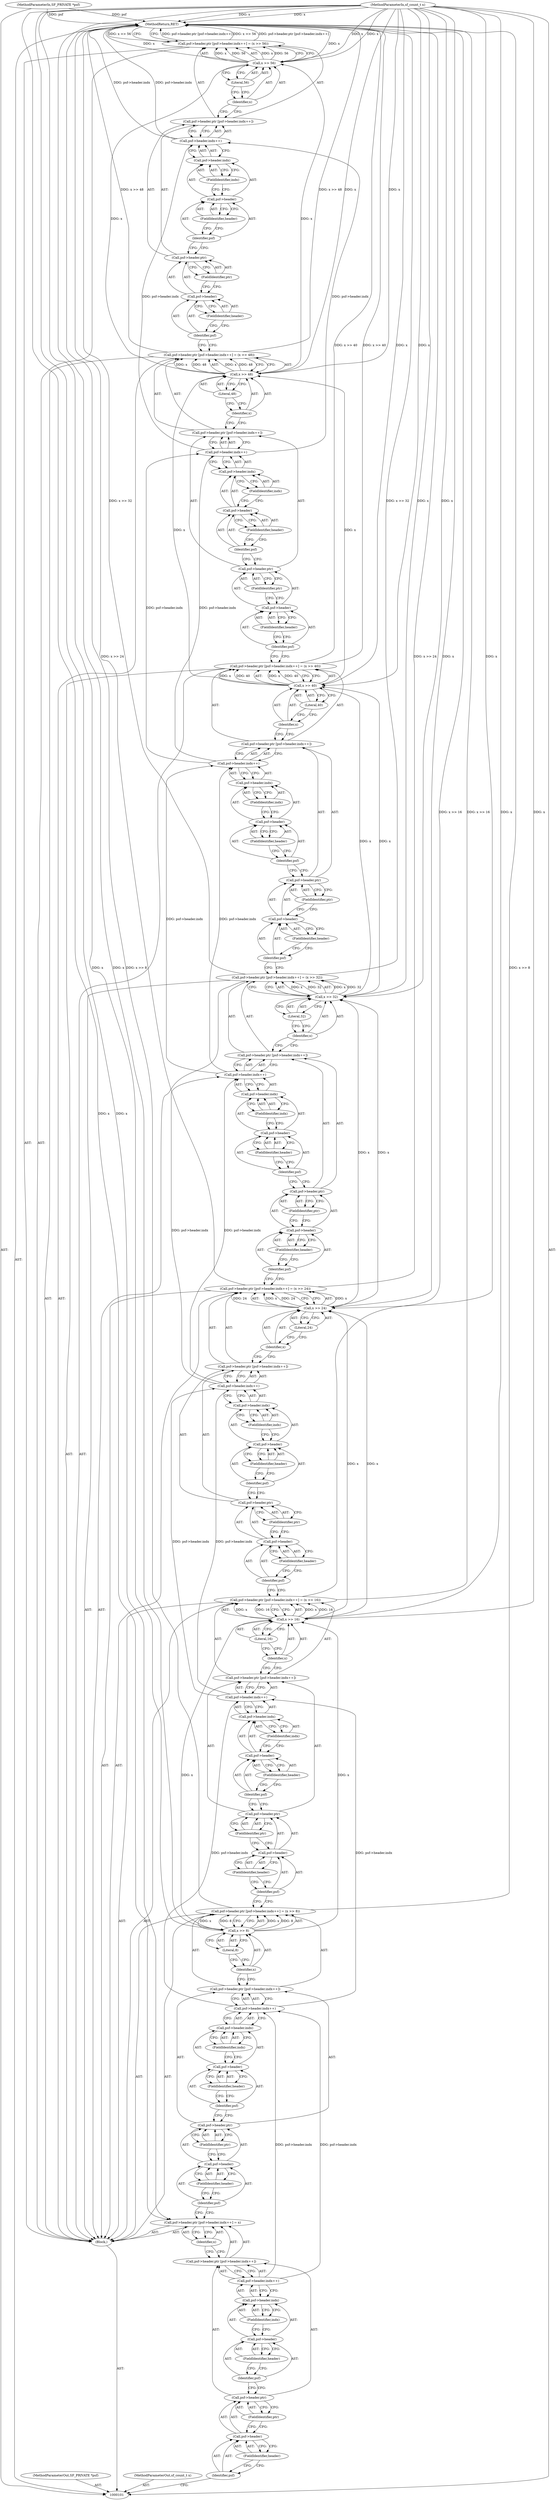 digraph "0_libsndfile_708e996c87c5fae77b104ccfeb8f6db784c32074_8" {
"1000231" [label="(MethodReturn,RET)"];
"1000102" [label="(MethodParameterIn,SF_PRIVATE *psf)"];
"1000266" [label="(MethodParameterOut,SF_PRIVATE *psf)"];
"1000103" [label="(MethodParameterIn,sf_count_t x)"];
"1000267" [label="(MethodParameterOut,sf_count_t x)"];
"1000104" [label="(Block,)"];
"1000105" [label="(Call,psf->header.ptr [psf->header.indx++] = x)"];
"1000106" [label="(Call,psf->header.ptr [psf->header.indx++])"];
"1000107" [label="(Call,psf->header.ptr)"];
"1000108" [label="(Call,psf->header)"];
"1000109" [label="(Identifier,psf)"];
"1000111" [label="(FieldIdentifier,ptr)"];
"1000112" [label="(Call,psf->header.indx++)"];
"1000113" [label="(Call,psf->header.indx)"];
"1000114" [label="(Call,psf->header)"];
"1000115" [label="(Identifier,psf)"];
"1000116" [label="(FieldIdentifier,header)"];
"1000117" [label="(FieldIdentifier,indx)"];
"1000118" [label="(Identifier,x)"];
"1000110" [label="(FieldIdentifier,header)"];
"1000119" [label="(Call,psf->header.ptr [psf->header.indx++] = (x >> 8))"];
"1000120" [label="(Call,psf->header.ptr [psf->header.indx++])"];
"1000121" [label="(Call,psf->header.ptr)"];
"1000122" [label="(Call,psf->header)"];
"1000123" [label="(Identifier,psf)"];
"1000125" [label="(FieldIdentifier,ptr)"];
"1000126" [label="(Call,psf->header.indx++)"];
"1000127" [label="(Call,psf->header.indx)"];
"1000128" [label="(Call,psf->header)"];
"1000129" [label="(Identifier,psf)"];
"1000130" [label="(FieldIdentifier,header)"];
"1000131" [label="(FieldIdentifier,indx)"];
"1000132" [label="(Call,x >> 8)"];
"1000133" [label="(Identifier,x)"];
"1000134" [label="(Literal,8)"];
"1000124" [label="(FieldIdentifier,header)"];
"1000135" [label="(Call,psf->header.ptr [psf->header.indx++] = (x >> 16))"];
"1000136" [label="(Call,psf->header.ptr [psf->header.indx++])"];
"1000137" [label="(Call,psf->header.ptr)"];
"1000138" [label="(Call,psf->header)"];
"1000139" [label="(Identifier,psf)"];
"1000141" [label="(FieldIdentifier,ptr)"];
"1000142" [label="(Call,psf->header.indx++)"];
"1000143" [label="(Call,psf->header.indx)"];
"1000144" [label="(Call,psf->header)"];
"1000145" [label="(Identifier,psf)"];
"1000146" [label="(FieldIdentifier,header)"];
"1000147" [label="(FieldIdentifier,indx)"];
"1000148" [label="(Call,x >> 16)"];
"1000149" [label="(Identifier,x)"];
"1000150" [label="(Literal,16)"];
"1000140" [label="(FieldIdentifier,header)"];
"1000151" [label="(Call,psf->header.ptr [psf->header.indx++] = (x >> 24))"];
"1000152" [label="(Call,psf->header.ptr [psf->header.indx++])"];
"1000153" [label="(Call,psf->header.ptr)"];
"1000154" [label="(Call,psf->header)"];
"1000155" [label="(Identifier,psf)"];
"1000157" [label="(FieldIdentifier,ptr)"];
"1000158" [label="(Call,psf->header.indx++)"];
"1000159" [label="(Call,psf->header.indx)"];
"1000160" [label="(Call,psf->header)"];
"1000161" [label="(Identifier,psf)"];
"1000162" [label="(FieldIdentifier,header)"];
"1000163" [label="(FieldIdentifier,indx)"];
"1000164" [label="(Call,x >> 24)"];
"1000165" [label="(Identifier,x)"];
"1000166" [label="(Literal,24)"];
"1000156" [label="(FieldIdentifier,header)"];
"1000167" [label="(Call,psf->header.ptr [psf->header.indx++] = (x >> 32))"];
"1000168" [label="(Call,psf->header.ptr [psf->header.indx++])"];
"1000169" [label="(Call,psf->header.ptr)"];
"1000170" [label="(Call,psf->header)"];
"1000171" [label="(Identifier,psf)"];
"1000173" [label="(FieldIdentifier,ptr)"];
"1000174" [label="(Call,psf->header.indx++)"];
"1000175" [label="(Call,psf->header.indx)"];
"1000176" [label="(Call,psf->header)"];
"1000177" [label="(Identifier,psf)"];
"1000178" [label="(FieldIdentifier,header)"];
"1000179" [label="(FieldIdentifier,indx)"];
"1000180" [label="(Call,x >> 32)"];
"1000181" [label="(Identifier,x)"];
"1000182" [label="(Literal,32)"];
"1000172" [label="(FieldIdentifier,header)"];
"1000183" [label="(Call,psf->header.ptr [psf->header.indx++] = (x >> 40))"];
"1000184" [label="(Call,psf->header.ptr [psf->header.indx++])"];
"1000185" [label="(Call,psf->header.ptr)"];
"1000186" [label="(Call,psf->header)"];
"1000187" [label="(Identifier,psf)"];
"1000189" [label="(FieldIdentifier,ptr)"];
"1000190" [label="(Call,psf->header.indx++)"];
"1000191" [label="(Call,psf->header.indx)"];
"1000192" [label="(Call,psf->header)"];
"1000193" [label="(Identifier,psf)"];
"1000194" [label="(FieldIdentifier,header)"];
"1000195" [label="(FieldIdentifier,indx)"];
"1000196" [label="(Call,x >> 40)"];
"1000197" [label="(Identifier,x)"];
"1000198" [label="(Literal,40)"];
"1000188" [label="(FieldIdentifier,header)"];
"1000199" [label="(Call,psf->header.ptr [psf->header.indx++] = (x >> 48))"];
"1000200" [label="(Call,psf->header.ptr [psf->header.indx++])"];
"1000201" [label="(Call,psf->header.ptr)"];
"1000202" [label="(Call,psf->header)"];
"1000203" [label="(Identifier,psf)"];
"1000205" [label="(FieldIdentifier,ptr)"];
"1000206" [label="(Call,psf->header.indx++)"];
"1000207" [label="(Call,psf->header.indx)"];
"1000208" [label="(Call,psf->header)"];
"1000209" [label="(Identifier,psf)"];
"1000210" [label="(FieldIdentifier,header)"];
"1000211" [label="(FieldIdentifier,indx)"];
"1000212" [label="(Call,x >> 48)"];
"1000213" [label="(Identifier,x)"];
"1000214" [label="(Literal,48)"];
"1000204" [label="(FieldIdentifier,header)"];
"1000215" [label="(Call,psf->header.ptr [psf->header.indx++] = (x >> 56))"];
"1000216" [label="(Call,psf->header.ptr [psf->header.indx++])"];
"1000217" [label="(Call,psf->header.ptr)"];
"1000218" [label="(Call,psf->header)"];
"1000219" [label="(Identifier,psf)"];
"1000221" [label="(FieldIdentifier,ptr)"];
"1000222" [label="(Call,psf->header.indx++)"];
"1000223" [label="(Call,psf->header.indx)"];
"1000224" [label="(Call,psf->header)"];
"1000225" [label="(Identifier,psf)"];
"1000226" [label="(FieldIdentifier,header)"];
"1000227" [label="(FieldIdentifier,indx)"];
"1000228" [label="(Call,x >> 56)"];
"1000229" [label="(Identifier,x)"];
"1000230" [label="(Literal,56)"];
"1000220" [label="(FieldIdentifier,header)"];
"1000231" -> "1000101"  [label="AST: "];
"1000231" -> "1000215"  [label="CFG: "];
"1000151" -> "1000231"  [label="DDG: x >> 24"];
"1000222" -> "1000231"  [label="DDG: psf->header.indx"];
"1000215" -> "1000231"  [label="DDG: psf->header.ptr [psf->header.indx++]"];
"1000215" -> "1000231"  [label="DDG: x >> 56"];
"1000119" -> "1000231"  [label="DDG: x >> 8"];
"1000167" -> "1000231"  [label="DDG: x >> 32"];
"1000102" -> "1000231"  [label="DDG: psf"];
"1000199" -> "1000231"  [label="DDG: x >> 48"];
"1000183" -> "1000231"  [label="DDG: x >> 40"];
"1000228" -> "1000231"  [label="DDG: x"];
"1000103" -> "1000231"  [label="DDG: x"];
"1000135" -> "1000231"  [label="DDG: x >> 16"];
"1000102" -> "1000101"  [label="AST: "];
"1000102" -> "1000231"  [label="DDG: psf"];
"1000266" -> "1000101"  [label="AST: "];
"1000103" -> "1000101"  [label="AST: "];
"1000103" -> "1000231"  [label="DDG: x"];
"1000103" -> "1000105"  [label="DDG: x"];
"1000103" -> "1000132"  [label="DDG: x"];
"1000103" -> "1000148"  [label="DDG: x"];
"1000103" -> "1000164"  [label="DDG: x"];
"1000103" -> "1000180"  [label="DDG: x"];
"1000103" -> "1000196"  [label="DDG: x"];
"1000103" -> "1000212"  [label="DDG: x"];
"1000103" -> "1000228"  [label="DDG: x"];
"1000267" -> "1000101"  [label="AST: "];
"1000104" -> "1000101"  [label="AST: "];
"1000105" -> "1000104"  [label="AST: "];
"1000119" -> "1000104"  [label="AST: "];
"1000135" -> "1000104"  [label="AST: "];
"1000151" -> "1000104"  [label="AST: "];
"1000167" -> "1000104"  [label="AST: "];
"1000183" -> "1000104"  [label="AST: "];
"1000199" -> "1000104"  [label="AST: "];
"1000215" -> "1000104"  [label="AST: "];
"1000105" -> "1000104"  [label="AST: "];
"1000105" -> "1000118"  [label="CFG: "];
"1000106" -> "1000105"  [label="AST: "];
"1000118" -> "1000105"  [label="AST: "];
"1000123" -> "1000105"  [label="CFG: "];
"1000103" -> "1000105"  [label="DDG: x"];
"1000106" -> "1000105"  [label="AST: "];
"1000106" -> "1000112"  [label="CFG: "];
"1000107" -> "1000106"  [label="AST: "];
"1000112" -> "1000106"  [label="AST: "];
"1000118" -> "1000106"  [label="CFG: "];
"1000107" -> "1000106"  [label="AST: "];
"1000107" -> "1000111"  [label="CFG: "];
"1000108" -> "1000107"  [label="AST: "];
"1000111" -> "1000107"  [label="AST: "];
"1000115" -> "1000107"  [label="CFG: "];
"1000108" -> "1000107"  [label="AST: "];
"1000108" -> "1000110"  [label="CFG: "];
"1000109" -> "1000108"  [label="AST: "];
"1000110" -> "1000108"  [label="AST: "];
"1000111" -> "1000108"  [label="CFG: "];
"1000109" -> "1000108"  [label="AST: "];
"1000109" -> "1000101"  [label="CFG: "];
"1000110" -> "1000109"  [label="CFG: "];
"1000111" -> "1000107"  [label="AST: "];
"1000111" -> "1000108"  [label="CFG: "];
"1000107" -> "1000111"  [label="CFG: "];
"1000112" -> "1000106"  [label="AST: "];
"1000112" -> "1000113"  [label="CFG: "];
"1000113" -> "1000112"  [label="AST: "];
"1000106" -> "1000112"  [label="CFG: "];
"1000112" -> "1000126"  [label="DDG: psf->header.indx"];
"1000113" -> "1000112"  [label="AST: "];
"1000113" -> "1000117"  [label="CFG: "];
"1000114" -> "1000113"  [label="AST: "];
"1000117" -> "1000113"  [label="AST: "];
"1000112" -> "1000113"  [label="CFG: "];
"1000114" -> "1000113"  [label="AST: "];
"1000114" -> "1000116"  [label="CFG: "];
"1000115" -> "1000114"  [label="AST: "];
"1000116" -> "1000114"  [label="AST: "];
"1000117" -> "1000114"  [label="CFG: "];
"1000115" -> "1000114"  [label="AST: "];
"1000115" -> "1000107"  [label="CFG: "];
"1000116" -> "1000115"  [label="CFG: "];
"1000116" -> "1000114"  [label="AST: "];
"1000116" -> "1000115"  [label="CFG: "];
"1000114" -> "1000116"  [label="CFG: "];
"1000117" -> "1000113"  [label="AST: "];
"1000117" -> "1000114"  [label="CFG: "];
"1000113" -> "1000117"  [label="CFG: "];
"1000118" -> "1000105"  [label="AST: "];
"1000118" -> "1000106"  [label="CFG: "];
"1000105" -> "1000118"  [label="CFG: "];
"1000110" -> "1000108"  [label="AST: "];
"1000110" -> "1000109"  [label="CFG: "];
"1000108" -> "1000110"  [label="CFG: "];
"1000119" -> "1000104"  [label="AST: "];
"1000119" -> "1000132"  [label="CFG: "];
"1000120" -> "1000119"  [label="AST: "];
"1000132" -> "1000119"  [label="AST: "];
"1000139" -> "1000119"  [label="CFG: "];
"1000119" -> "1000231"  [label="DDG: x >> 8"];
"1000132" -> "1000119"  [label="DDG: x"];
"1000132" -> "1000119"  [label="DDG: 8"];
"1000120" -> "1000119"  [label="AST: "];
"1000120" -> "1000126"  [label="CFG: "];
"1000121" -> "1000120"  [label="AST: "];
"1000126" -> "1000120"  [label="AST: "];
"1000133" -> "1000120"  [label="CFG: "];
"1000121" -> "1000120"  [label="AST: "];
"1000121" -> "1000125"  [label="CFG: "];
"1000122" -> "1000121"  [label="AST: "];
"1000125" -> "1000121"  [label="AST: "];
"1000129" -> "1000121"  [label="CFG: "];
"1000122" -> "1000121"  [label="AST: "];
"1000122" -> "1000124"  [label="CFG: "];
"1000123" -> "1000122"  [label="AST: "];
"1000124" -> "1000122"  [label="AST: "];
"1000125" -> "1000122"  [label="CFG: "];
"1000123" -> "1000122"  [label="AST: "];
"1000123" -> "1000105"  [label="CFG: "];
"1000124" -> "1000123"  [label="CFG: "];
"1000125" -> "1000121"  [label="AST: "];
"1000125" -> "1000122"  [label="CFG: "];
"1000121" -> "1000125"  [label="CFG: "];
"1000126" -> "1000120"  [label="AST: "];
"1000126" -> "1000127"  [label="CFG: "];
"1000127" -> "1000126"  [label="AST: "];
"1000120" -> "1000126"  [label="CFG: "];
"1000112" -> "1000126"  [label="DDG: psf->header.indx"];
"1000126" -> "1000142"  [label="DDG: psf->header.indx"];
"1000127" -> "1000126"  [label="AST: "];
"1000127" -> "1000131"  [label="CFG: "];
"1000128" -> "1000127"  [label="AST: "];
"1000131" -> "1000127"  [label="AST: "];
"1000126" -> "1000127"  [label="CFG: "];
"1000128" -> "1000127"  [label="AST: "];
"1000128" -> "1000130"  [label="CFG: "];
"1000129" -> "1000128"  [label="AST: "];
"1000130" -> "1000128"  [label="AST: "];
"1000131" -> "1000128"  [label="CFG: "];
"1000129" -> "1000128"  [label="AST: "];
"1000129" -> "1000121"  [label="CFG: "];
"1000130" -> "1000129"  [label="CFG: "];
"1000130" -> "1000128"  [label="AST: "];
"1000130" -> "1000129"  [label="CFG: "];
"1000128" -> "1000130"  [label="CFG: "];
"1000131" -> "1000127"  [label="AST: "];
"1000131" -> "1000128"  [label="CFG: "];
"1000127" -> "1000131"  [label="CFG: "];
"1000132" -> "1000119"  [label="AST: "];
"1000132" -> "1000134"  [label="CFG: "];
"1000133" -> "1000132"  [label="AST: "];
"1000134" -> "1000132"  [label="AST: "];
"1000119" -> "1000132"  [label="CFG: "];
"1000132" -> "1000119"  [label="DDG: x"];
"1000132" -> "1000119"  [label="DDG: 8"];
"1000103" -> "1000132"  [label="DDG: x"];
"1000132" -> "1000148"  [label="DDG: x"];
"1000133" -> "1000132"  [label="AST: "];
"1000133" -> "1000120"  [label="CFG: "];
"1000134" -> "1000133"  [label="CFG: "];
"1000134" -> "1000132"  [label="AST: "];
"1000134" -> "1000133"  [label="CFG: "];
"1000132" -> "1000134"  [label="CFG: "];
"1000124" -> "1000122"  [label="AST: "];
"1000124" -> "1000123"  [label="CFG: "];
"1000122" -> "1000124"  [label="CFG: "];
"1000135" -> "1000104"  [label="AST: "];
"1000135" -> "1000148"  [label="CFG: "];
"1000136" -> "1000135"  [label="AST: "];
"1000148" -> "1000135"  [label="AST: "];
"1000155" -> "1000135"  [label="CFG: "];
"1000135" -> "1000231"  [label="DDG: x >> 16"];
"1000148" -> "1000135"  [label="DDG: x"];
"1000148" -> "1000135"  [label="DDG: 16"];
"1000136" -> "1000135"  [label="AST: "];
"1000136" -> "1000142"  [label="CFG: "];
"1000137" -> "1000136"  [label="AST: "];
"1000142" -> "1000136"  [label="AST: "];
"1000149" -> "1000136"  [label="CFG: "];
"1000137" -> "1000136"  [label="AST: "];
"1000137" -> "1000141"  [label="CFG: "];
"1000138" -> "1000137"  [label="AST: "];
"1000141" -> "1000137"  [label="AST: "];
"1000145" -> "1000137"  [label="CFG: "];
"1000138" -> "1000137"  [label="AST: "];
"1000138" -> "1000140"  [label="CFG: "];
"1000139" -> "1000138"  [label="AST: "];
"1000140" -> "1000138"  [label="AST: "];
"1000141" -> "1000138"  [label="CFG: "];
"1000139" -> "1000138"  [label="AST: "];
"1000139" -> "1000119"  [label="CFG: "];
"1000140" -> "1000139"  [label="CFG: "];
"1000141" -> "1000137"  [label="AST: "];
"1000141" -> "1000138"  [label="CFG: "];
"1000137" -> "1000141"  [label="CFG: "];
"1000142" -> "1000136"  [label="AST: "];
"1000142" -> "1000143"  [label="CFG: "];
"1000143" -> "1000142"  [label="AST: "];
"1000136" -> "1000142"  [label="CFG: "];
"1000126" -> "1000142"  [label="DDG: psf->header.indx"];
"1000142" -> "1000158"  [label="DDG: psf->header.indx"];
"1000143" -> "1000142"  [label="AST: "];
"1000143" -> "1000147"  [label="CFG: "];
"1000144" -> "1000143"  [label="AST: "];
"1000147" -> "1000143"  [label="AST: "];
"1000142" -> "1000143"  [label="CFG: "];
"1000144" -> "1000143"  [label="AST: "];
"1000144" -> "1000146"  [label="CFG: "];
"1000145" -> "1000144"  [label="AST: "];
"1000146" -> "1000144"  [label="AST: "];
"1000147" -> "1000144"  [label="CFG: "];
"1000145" -> "1000144"  [label="AST: "];
"1000145" -> "1000137"  [label="CFG: "];
"1000146" -> "1000145"  [label="CFG: "];
"1000146" -> "1000144"  [label="AST: "];
"1000146" -> "1000145"  [label="CFG: "];
"1000144" -> "1000146"  [label="CFG: "];
"1000147" -> "1000143"  [label="AST: "];
"1000147" -> "1000144"  [label="CFG: "];
"1000143" -> "1000147"  [label="CFG: "];
"1000148" -> "1000135"  [label="AST: "];
"1000148" -> "1000150"  [label="CFG: "];
"1000149" -> "1000148"  [label="AST: "];
"1000150" -> "1000148"  [label="AST: "];
"1000135" -> "1000148"  [label="CFG: "];
"1000148" -> "1000135"  [label="DDG: x"];
"1000148" -> "1000135"  [label="DDG: 16"];
"1000132" -> "1000148"  [label="DDG: x"];
"1000103" -> "1000148"  [label="DDG: x"];
"1000148" -> "1000164"  [label="DDG: x"];
"1000149" -> "1000148"  [label="AST: "];
"1000149" -> "1000136"  [label="CFG: "];
"1000150" -> "1000149"  [label="CFG: "];
"1000150" -> "1000148"  [label="AST: "];
"1000150" -> "1000149"  [label="CFG: "];
"1000148" -> "1000150"  [label="CFG: "];
"1000140" -> "1000138"  [label="AST: "];
"1000140" -> "1000139"  [label="CFG: "];
"1000138" -> "1000140"  [label="CFG: "];
"1000151" -> "1000104"  [label="AST: "];
"1000151" -> "1000164"  [label="CFG: "];
"1000152" -> "1000151"  [label="AST: "];
"1000164" -> "1000151"  [label="AST: "];
"1000171" -> "1000151"  [label="CFG: "];
"1000151" -> "1000231"  [label="DDG: x >> 24"];
"1000164" -> "1000151"  [label="DDG: x"];
"1000164" -> "1000151"  [label="DDG: 24"];
"1000152" -> "1000151"  [label="AST: "];
"1000152" -> "1000158"  [label="CFG: "];
"1000153" -> "1000152"  [label="AST: "];
"1000158" -> "1000152"  [label="AST: "];
"1000165" -> "1000152"  [label="CFG: "];
"1000153" -> "1000152"  [label="AST: "];
"1000153" -> "1000157"  [label="CFG: "];
"1000154" -> "1000153"  [label="AST: "];
"1000157" -> "1000153"  [label="AST: "];
"1000161" -> "1000153"  [label="CFG: "];
"1000154" -> "1000153"  [label="AST: "];
"1000154" -> "1000156"  [label="CFG: "];
"1000155" -> "1000154"  [label="AST: "];
"1000156" -> "1000154"  [label="AST: "];
"1000157" -> "1000154"  [label="CFG: "];
"1000155" -> "1000154"  [label="AST: "];
"1000155" -> "1000135"  [label="CFG: "];
"1000156" -> "1000155"  [label="CFG: "];
"1000157" -> "1000153"  [label="AST: "];
"1000157" -> "1000154"  [label="CFG: "];
"1000153" -> "1000157"  [label="CFG: "];
"1000158" -> "1000152"  [label="AST: "];
"1000158" -> "1000159"  [label="CFG: "];
"1000159" -> "1000158"  [label="AST: "];
"1000152" -> "1000158"  [label="CFG: "];
"1000142" -> "1000158"  [label="DDG: psf->header.indx"];
"1000158" -> "1000174"  [label="DDG: psf->header.indx"];
"1000159" -> "1000158"  [label="AST: "];
"1000159" -> "1000163"  [label="CFG: "];
"1000160" -> "1000159"  [label="AST: "];
"1000163" -> "1000159"  [label="AST: "];
"1000158" -> "1000159"  [label="CFG: "];
"1000160" -> "1000159"  [label="AST: "];
"1000160" -> "1000162"  [label="CFG: "];
"1000161" -> "1000160"  [label="AST: "];
"1000162" -> "1000160"  [label="AST: "];
"1000163" -> "1000160"  [label="CFG: "];
"1000161" -> "1000160"  [label="AST: "];
"1000161" -> "1000153"  [label="CFG: "];
"1000162" -> "1000161"  [label="CFG: "];
"1000162" -> "1000160"  [label="AST: "];
"1000162" -> "1000161"  [label="CFG: "];
"1000160" -> "1000162"  [label="CFG: "];
"1000163" -> "1000159"  [label="AST: "];
"1000163" -> "1000160"  [label="CFG: "];
"1000159" -> "1000163"  [label="CFG: "];
"1000164" -> "1000151"  [label="AST: "];
"1000164" -> "1000166"  [label="CFG: "];
"1000165" -> "1000164"  [label="AST: "];
"1000166" -> "1000164"  [label="AST: "];
"1000151" -> "1000164"  [label="CFG: "];
"1000164" -> "1000151"  [label="DDG: x"];
"1000164" -> "1000151"  [label="DDG: 24"];
"1000148" -> "1000164"  [label="DDG: x"];
"1000103" -> "1000164"  [label="DDG: x"];
"1000164" -> "1000180"  [label="DDG: x"];
"1000165" -> "1000164"  [label="AST: "];
"1000165" -> "1000152"  [label="CFG: "];
"1000166" -> "1000165"  [label="CFG: "];
"1000166" -> "1000164"  [label="AST: "];
"1000166" -> "1000165"  [label="CFG: "];
"1000164" -> "1000166"  [label="CFG: "];
"1000156" -> "1000154"  [label="AST: "];
"1000156" -> "1000155"  [label="CFG: "];
"1000154" -> "1000156"  [label="CFG: "];
"1000167" -> "1000104"  [label="AST: "];
"1000167" -> "1000180"  [label="CFG: "];
"1000168" -> "1000167"  [label="AST: "];
"1000180" -> "1000167"  [label="AST: "];
"1000187" -> "1000167"  [label="CFG: "];
"1000167" -> "1000231"  [label="DDG: x >> 32"];
"1000180" -> "1000167"  [label="DDG: x"];
"1000180" -> "1000167"  [label="DDG: 32"];
"1000168" -> "1000167"  [label="AST: "];
"1000168" -> "1000174"  [label="CFG: "];
"1000169" -> "1000168"  [label="AST: "];
"1000174" -> "1000168"  [label="AST: "];
"1000181" -> "1000168"  [label="CFG: "];
"1000169" -> "1000168"  [label="AST: "];
"1000169" -> "1000173"  [label="CFG: "];
"1000170" -> "1000169"  [label="AST: "];
"1000173" -> "1000169"  [label="AST: "];
"1000177" -> "1000169"  [label="CFG: "];
"1000170" -> "1000169"  [label="AST: "];
"1000170" -> "1000172"  [label="CFG: "];
"1000171" -> "1000170"  [label="AST: "];
"1000172" -> "1000170"  [label="AST: "];
"1000173" -> "1000170"  [label="CFG: "];
"1000171" -> "1000170"  [label="AST: "];
"1000171" -> "1000151"  [label="CFG: "];
"1000172" -> "1000171"  [label="CFG: "];
"1000173" -> "1000169"  [label="AST: "];
"1000173" -> "1000170"  [label="CFG: "];
"1000169" -> "1000173"  [label="CFG: "];
"1000174" -> "1000168"  [label="AST: "];
"1000174" -> "1000175"  [label="CFG: "];
"1000175" -> "1000174"  [label="AST: "];
"1000168" -> "1000174"  [label="CFG: "];
"1000158" -> "1000174"  [label="DDG: psf->header.indx"];
"1000174" -> "1000190"  [label="DDG: psf->header.indx"];
"1000175" -> "1000174"  [label="AST: "];
"1000175" -> "1000179"  [label="CFG: "];
"1000176" -> "1000175"  [label="AST: "];
"1000179" -> "1000175"  [label="AST: "];
"1000174" -> "1000175"  [label="CFG: "];
"1000176" -> "1000175"  [label="AST: "];
"1000176" -> "1000178"  [label="CFG: "];
"1000177" -> "1000176"  [label="AST: "];
"1000178" -> "1000176"  [label="AST: "];
"1000179" -> "1000176"  [label="CFG: "];
"1000177" -> "1000176"  [label="AST: "];
"1000177" -> "1000169"  [label="CFG: "];
"1000178" -> "1000177"  [label="CFG: "];
"1000178" -> "1000176"  [label="AST: "];
"1000178" -> "1000177"  [label="CFG: "];
"1000176" -> "1000178"  [label="CFG: "];
"1000179" -> "1000175"  [label="AST: "];
"1000179" -> "1000176"  [label="CFG: "];
"1000175" -> "1000179"  [label="CFG: "];
"1000180" -> "1000167"  [label="AST: "];
"1000180" -> "1000182"  [label="CFG: "];
"1000181" -> "1000180"  [label="AST: "];
"1000182" -> "1000180"  [label="AST: "];
"1000167" -> "1000180"  [label="CFG: "];
"1000180" -> "1000167"  [label="DDG: x"];
"1000180" -> "1000167"  [label="DDG: 32"];
"1000164" -> "1000180"  [label="DDG: x"];
"1000103" -> "1000180"  [label="DDG: x"];
"1000180" -> "1000196"  [label="DDG: x"];
"1000181" -> "1000180"  [label="AST: "];
"1000181" -> "1000168"  [label="CFG: "];
"1000182" -> "1000181"  [label="CFG: "];
"1000182" -> "1000180"  [label="AST: "];
"1000182" -> "1000181"  [label="CFG: "];
"1000180" -> "1000182"  [label="CFG: "];
"1000172" -> "1000170"  [label="AST: "];
"1000172" -> "1000171"  [label="CFG: "];
"1000170" -> "1000172"  [label="CFG: "];
"1000183" -> "1000104"  [label="AST: "];
"1000183" -> "1000196"  [label="CFG: "];
"1000184" -> "1000183"  [label="AST: "];
"1000196" -> "1000183"  [label="AST: "];
"1000203" -> "1000183"  [label="CFG: "];
"1000183" -> "1000231"  [label="DDG: x >> 40"];
"1000196" -> "1000183"  [label="DDG: x"];
"1000196" -> "1000183"  [label="DDG: 40"];
"1000184" -> "1000183"  [label="AST: "];
"1000184" -> "1000190"  [label="CFG: "];
"1000185" -> "1000184"  [label="AST: "];
"1000190" -> "1000184"  [label="AST: "];
"1000197" -> "1000184"  [label="CFG: "];
"1000185" -> "1000184"  [label="AST: "];
"1000185" -> "1000189"  [label="CFG: "];
"1000186" -> "1000185"  [label="AST: "];
"1000189" -> "1000185"  [label="AST: "];
"1000193" -> "1000185"  [label="CFG: "];
"1000186" -> "1000185"  [label="AST: "];
"1000186" -> "1000188"  [label="CFG: "];
"1000187" -> "1000186"  [label="AST: "];
"1000188" -> "1000186"  [label="AST: "];
"1000189" -> "1000186"  [label="CFG: "];
"1000187" -> "1000186"  [label="AST: "];
"1000187" -> "1000167"  [label="CFG: "];
"1000188" -> "1000187"  [label="CFG: "];
"1000189" -> "1000185"  [label="AST: "];
"1000189" -> "1000186"  [label="CFG: "];
"1000185" -> "1000189"  [label="CFG: "];
"1000190" -> "1000184"  [label="AST: "];
"1000190" -> "1000191"  [label="CFG: "];
"1000191" -> "1000190"  [label="AST: "];
"1000184" -> "1000190"  [label="CFG: "];
"1000174" -> "1000190"  [label="DDG: psf->header.indx"];
"1000190" -> "1000206"  [label="DDG: psf->header.indx"];
"1000191" -> "1000190"  [label="AST: "];
"1000191" -> "1000195"  [label="CFG: "];
"1000192" -> "1000191"  [label="AST: "];
"1000195" -> "1000191"  [label="AST: "];
"1000190" -> "1000191"  [label="CFG: "];
"1000192" -> "1000191"  [label="AST: "];
"1000192" -> "1000194"  [label="CFG: "];
"1000193" -> "1000192"  [label="AST: "];
"1000194" -> "1000192"  [label="AST: "];
"1000195" -> "1000192"  [label="CFG: "];
"1000193" -> "1000192"  [label="AST: "];
"1000193" -> "1000185"  [label="CFG: "];
"1000194" -> "1000193"  [label="CFG: "];
"1000194" -> "1000192"  [label="AST: "];
"1000194" -> "1000193"  [label="CFG: "];
"1000192" -> "1000194"  [label="CFG: "];
"1000195" -> "1000191"  [label="AST: "];
"1000195" -> "1000192"  [label="CFG: "];
"1000191" -> "1000195"  [label="CFG: "];
"1000196" -> "1000183"  [label="AST: "];
"1000196" -> "1000198"  [label="CFG: "];
"1000197" -> "1000196"  [label="AST: "];
"1000198" -> "1000196"  [label="AST: "];
"1000183" -> "1000196"  [label="CFG: "];
"1000196" -> "1000183"  [label="DDG: x"];
"1000196" -> "1000183"  [label="DDG: 40"];
"1000180" -> "1000196"  [label="DDG: x"];
"1000103" -> "1000196"  [label="DDG: x"];
"1000196" -> "1000212"  [label="DDG: x"];
"1000197" -> "1000196"  [label="AST: "];
"1000197" -> "1000184"  [label="CFG: "];
"1000198" -> "1000197"  [label="CFG: "];
"1000198" -> "1000196"  [label="AST: "];
"1000198" -> "1000197"  [label="CFG: "];
"1000196" -> "1000198"  [label="CFG: "];
"1000188" -> "1000186"  [label="AST: "];
"1000188" -> "1000187"  [label="CFG: "];
"1000186" -> "1000188"  [label="CFG: "];
"1000199" -> "1000104"  [label="AST: "];
"1000199" -> "1000212"  [label="CFG: "];
"1000200" -> "1000199"  [label="AST: "];
"1000212" -> "1000199"  [label="AST: "];
"1000219" -> "1000199"  [label="CFG: "];
"1000199" -> "1000231"  [label="DDG: x >> 48"];
"1000212" -> "1000199"  [label="DDG: x"];
"1000212" -> "1000199"  [label="DDG: 48"];
"1000200" -> "1000199"  [label="AST: "];
"1000200" -> "1000206"  [label="CFG: "];
"1000201" -> "1000200"  [label="AST: "];
"1000206" -> "1000200"  [label="AST: "];
"1000213" -> "1000200"  [label="CFG: "];
"1000201" -> "1000200"  [label="AST: "];
"1000201" -> "1000205"  [label="CFG: "];
"1000202" -> "1000201"  [label="AST: "];
"1000205" -> "1000201"  [label="AST: "];
"1000209" -> "1000201"  [label="CFG: "];
"1000202" -> "1000201"  [label="AST: "];
"1000202" -> "1000204"  [label="CFG: "];
"1000203" -> "1000202"  [label="AST: "];
"1000204" -> "1000202"  [label="AST: "];
"1000205" -> "1000202"  [label="CFG: "];
"1000203" -> "1000202"  [label="AST: "];
"1000203" -> "1000183"  [label="CFG: "];
"1000204" -> "1000203"  [label="CFG: "];
"1000205" -> "1000201"  [label="AST: "];
"1000205" -> "1000202"  [label="CFG: "];
"1000201" -> "1000205"  [label="CFG: "];
"1000206" -> "1000200"  [label="AST: "];
"1000206" -> "1000207"  [label="CFG: "];
"1000207" -> "1000206"  [label="AST: "];
"1000200" -> "1000206"  [label="CFG: "];
"1000190" -> "1000206"  [label="DDG: psf->header.indx"];
"1000206" -> "1000222"  [label="DDG: psf->header.indx"];
"1000207" -> "1000206"  [label="AST: "];
"1000207" -> "1000211"  [label="CFG: "];
"1000208" -> "1000207"  [label="AST: "];
"1000211" -> "1000207"  [label="AST: "];
"1000206" -> "1000207"  [label="CFG: "];
"1000208" -> "1000207"  [label="AST: "];
"1000208" -> "1000210"  [label="CFG: "];
"1000209" -> "1000208"  [label="AST: "];
"1000210" -> "1000208"  [label="AST: "];
"1000211" -> "1000208"  [label="CFG: "];
"1000209" -> "1000208"  [label="AST: "];
"1000209" -> "1000201"  [label="CFG: "];
"1000210" -> "1000209"  [label="CFG: "];
"1000210" -> "1000208"  [label="AST: "];
"1000210" -> "1000209"  [label="CFG: "];
"1000208" -> "1000210"  [label="CFG: "];
"1000211" -> "1000207"  [label="AST: "];
"1000211" -> "1000208"  [label="CFG: "];
"1000207" -> "1000211"  [label="CFG: "];
"1000212" -> "1000199"  [label="AST: "];
"1000212" -> "1000214"  [label="CFG: "];
"1000213" -> "1000212"  [label="AST: "];
"1000214" -> "1000212"  [label="AST: "];
"1000199" -> "1000212"  [label="CFG: "];
"1000212" -> "1000199"  [label="DDG: x"];
"1000212" -> "1000199"  [label="DDG: 48"];
"1000196" -> "1000212"  [label="DDG: x"];
"1000103" -> "1000212"  [label="DDG: x"];
"1000212" -> "1000228"  [label="DDG: x"];
"1000213" -> "1000212"  [label="AST: "];
"1000213" -> "1000200"  [label="CFG: "];
"1000214" -> "1000213"  [label="CFG: "];
"1000214" -> "1000212"  [label="AST: "];
"1000214" -> "1000213"  [label="CFG: "];
"1000212" -> "1000214"  [label="CFG: "];
"1000204" -> "1000202"  [label="AST: "];
"1000204" -> "1000203"  [label="CFG: "];
"1000202" -> "1000204"  [label="CFG: "];
"1000215" -> "1000104"  [label="AST: "];
"1000215" -> "1000228"  [label="CFG: "];
"1000216" -> "1000215"  [label="AST: "];
"1000228" -> "1000215"  [label="AST: "];
"1000231" -> "1000215"  [label="CFG: "];
"1000215" -> "1000231"  [label="DDG: psf->header.ptr [psf->header.indx++]"];
"1000215" -> "1000231"  [label="DDG: x >> 56"];
"1000228" -> "1000215"  [label="DDG: x"];
"1000228" -> "1000215"  [label="DDG: 56"];
"1000216" -> "1000215"  [label="AST: "];
"1000216" -> "1000222"  [label="CFG: "];
"1000217" -> "1000216"  [label="AST: "];
"1000222" -> "1000216"  [label="AST: "];
"1000229" -> "1000216"  [label="CFG: "];
"1000217" -> "1000216"  [label="AST: "];
"1000217" -> "1000221"  [label="CFG: "];
"1000218" -> "1000217"  [label="AST: "];
"1000221" -> "1000217"  [label="AST: "];
"1000225" -> "1000217"  [label="CFG: "];
"1000218" -> "1000217"  [label="AST: "];
"1000218" -> "1000220"  [label="CFG: "];
"1000219" -> "1000218"  [label="AST: "];
"1000220" -> "1000218"  [label="AST: "];
"1000221" -> "1000218"  [label="CFG: "];
"1000219" -> "1000218"  [label="AST: "];
"1000219" -> "1000199"  [label="CFG: "];
"1000220" -> "1000219"  [label="CFG: "];
"1000221" -> "1000217"  [label="AST: "];
"1000221" -> "1000218"  [label="CFG: "];
"1000217" -> "1000221"  [label="CFG: "];
"1000222" -> "1000216"  [label="AST: "];
"1000222" -> "1000223"  [label="CFG: "];
"1000223" -> "1000222"  [label="AST: "];
"1000216" -> "1000222"  [label="CFG: "];
"1000222" -> "1000231"  [label="DDG: psf->header.indx"];
"1000206" -> "1000222"  [label="DDG: psf->header.indx"];
"1000223" -> "1000222"  [label="AST: "];
"1000223" -> "1000227"  [label="CFG: "];
"1000224" -> "1000223"  [label="AST: "];
"1000227" -> "1000223"  [label="AST: "];
"1000222" -> "1000223"  [label="CFG: "];
"1000224" -> "1000223"  [label="AST: "];
"1000224" -> "1000226"  [label="CFG: "];
"1000225" -> "1000224"  [label="AST: "];
"1000226" -> "1000224"  [label="AST: "];
"1000227" -> "1000224"  [label="CFG: "];
"1000225" -> "1000224"  [label="AST: "];
"1000225" -> "1000217"  [label="CFG: "];
"1000226" -> "1000225"  [label="CFG: "];
"1000226" -> "1000224"  [label="AST: "];
"1000226" -> "1000225"  [label="CFG: "];
"1000224" -> "1000226"  [label="CFG: "];
"1000227" -> "1000223"  [label="AST: "];
"1000227" -> "1000224"  [label="CFG: "];
"1000223" -> "1000227"  [label="CFG: "];
"1000228" -> "1000215"  [label="AST: "];
"1000228" -> "1000230"  [label="CFG: "];
"1000229" -> "1000228"  [label="AST: "];
"1000230" -> "1000228"  [label="AST: "];
"1000215" -> "1000228"  [label="CFG: "];
"1000228" -> "1000231"  [label="DDG: x"];
"1000228" -> "1000215"  [label="DDG: x"];
"1000228" -> "1000215"  [label="DDG: 56"];
"1000212" -> "1000228"  [label="DDG: x"];
"1000103" -> "1000228"  [label="DDG: x"];
"1000229" -> "1000228"  [label="AST: "];
"1000229" -> "1000216"  [label="CFG: "];
"1000230" -> "1000229"  [label="CFG: "];
"1000230" -> "1000228"  [label="AST: "];
"1000230" -> "1000229"  [label="CFG: "];
"1000228" -> "1000230"  [label="CFG: "];
"1000220" -> "1000218"  [label="AST: "];
"1000220" -> "1000219"  [label="CFG: "];
"1000218" -> "1000220"  [label="CFG: "];
}
